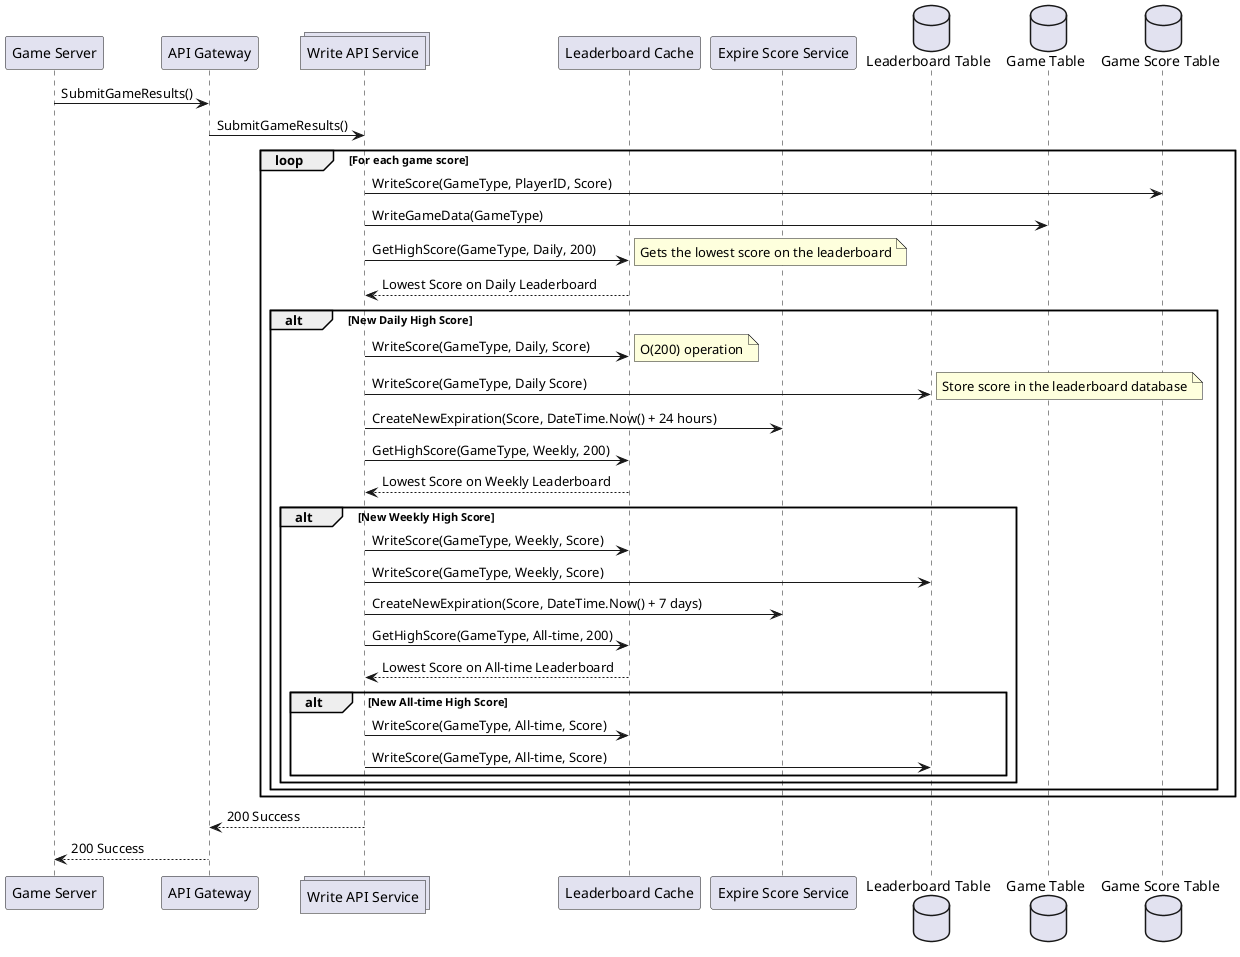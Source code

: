 @startuml Submit_Game_Data

participant "Game Server" as Client
participant "API Gateway" as API
collections "Write API Service" as Write
participant "Leaderboard Cache" as Cache
participant "Expire Score Service" as Expire
database "Leaderboard Table" as Leaderboard
database "Game Table" as Game
database "Game Score Table" as Score


Client -> API: SubmitGameResults()
API -> Write: SubmitGameResults()

loop For each game score

Write -> Score: WriteScore(GameType, PlayerID, Score)
Write -> Game: WriteGameData(GameType)

Write -> Cache: GetHighScore(GameType, Daily, 200)
note right: Gets the lowest score on the leaderboard

Cache --> Write: Lowest Score on Daily Leaderboard

    alt New Daily High Score
    Write -> Cache: WriteScore(GameType, Daily, Score)
    note right: O(200) operation
    Write -> Leaderboard: WriteScore(GameType, Daily Score)
    note right: Store score in the leaderboard database
    Write -> Expire:CreateNewExpiration(Score, DateTime.Now() + 24 hours)

    Write -> Cache: GetHighScore(GameType, Weekly, 200)
    Cache --> Write: Lowest Score on Weekly Leaderboard

        alt New Weekly High Score
        Write -> Cache: WriteScore(GameType, Weekly, Score)
        Write -> Leaderboard: WriteScore(GameType, Weekly, Score)

        Write -> Expire:CreateNewExpiration(Score, DateTime.Now() + 7 days)

        Write -> Cache: GetHighScore(GameType, All-time, 200)
        Cache --> Write: Lowest Score on All-time Leaderboard
        
            alt New All-time High Score
            Write -> Cache: WriteScore(GameType, All-time, Score)
            Write -> Leaderboard: WriteScore(GameType, All-time, Score)
            end
        end
    end
end

Write --> API: 200 Success
API --> Client: 200 Success

@enduml